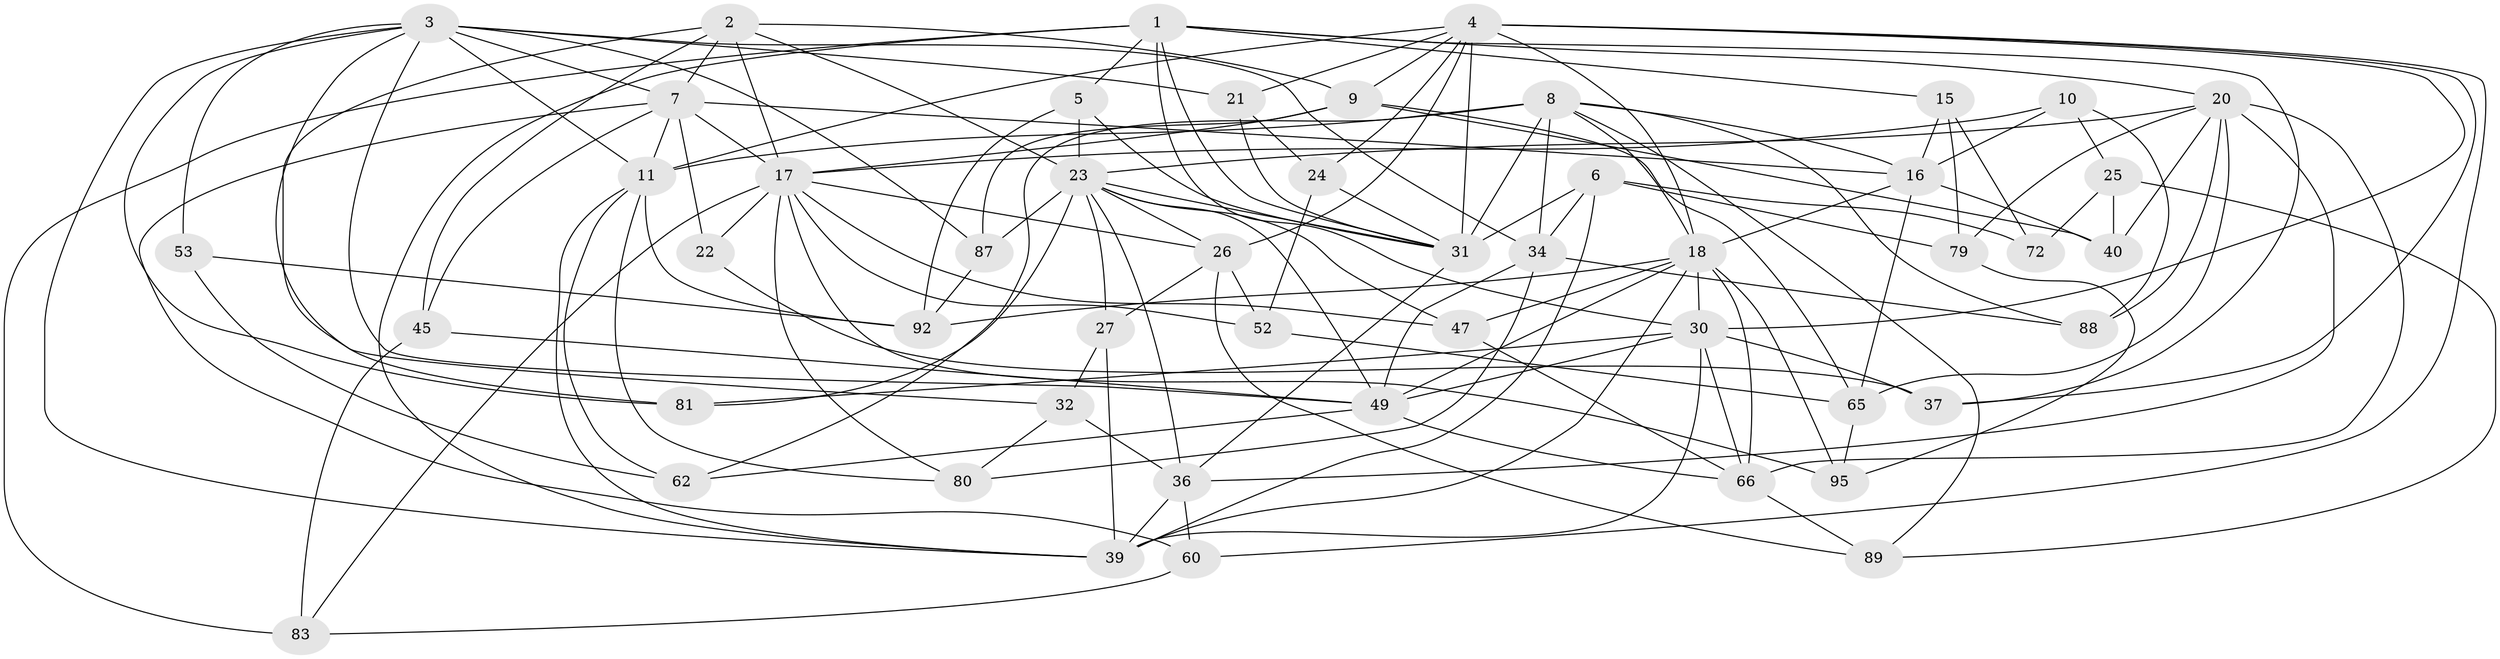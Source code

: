 // original degree distribution, {4: 1.0}
// Generated by graph-tools (version 1.1) at 2025/16/03/09/25 04:16:41]
// undirected, 50 vertices, 142 edges
graph export_dot {
graph [start="1"]
  node [color=gray90,style=filled];
  1 [super="+33"];
  2 [super="+77"];
  3 [super="+29+59+58"];
  4 [super="+13+73+75"];
  5;
  6 [super="+19"];
  7 [super="+42+85"];
  8 [super="+35+14"];
  9 [super="+71"];
  10;
  11 [super="+93+70+12"];
  15;
  16 [super="+82+76"];
  17 [super="+61+84"];
  18 [super="+69+28"];
  20 [super="+64"];
  21;
  22;
  23 [super="+43"];
  24;
  25 [super="+46"];
  26 [super="+41"];
  27;
  30 [super="+57+56"];
  31 [super="+44+38"];
  32;
  34 [super="+67"];
  36 [super="+48"];
  37;
  39 [super="+101+50"];
  40 [super="+94"];
  45;
  47;
  49 [super="+91+90"];
  52;
  53;
  60;
  62;
  65 [super="+74"];
  66 [super="+68"];
  72;
  79;
  80;
  81;
  83;
  87;
  88;
  89;
  92 [super="+97"];
  95;
  1 -- 37;
  1 -- 20;
  1 -- 39;
  1 -- 83;
  1 -- 5;
  1 -- 30;
  1 -- 15;
  1 -- 31;
  2 -- 9;
  2 -- 45;
  2 -- 81;
  2 -- 7;
  2 -- 23;
  2 -- 17;
  3 -- 49;
  3 -- 87;
  3 -- 11;
  3 -- 32;
  3 -- 53;
  3 -- 7;
  3 -- 81;
  3 -- 34;
  3 -- 21;
  3 -- 39;
  4 -- 26;
  4 -- 9;
  4 -- 18;
  4 -- 37;
  4 -- 60;
  4 -- 21;
  4 -- 24;
  4 -- 30;
  4 -- 31;
  4 -- 11;
  5 -- 31;
  5 -- 92;
  5 -- 23;
  6 -- 79;
  6 -- 72 [weight=2];
  6 -- 34;
  6 -- 31;
  6 -- 39;
  7 -- 11;
  7 -- 60;
  7 -- 17;
  7 -- 16;
  7 -- 45;
  7 -- 22;
  8 -- 16;
  8 -- 11 [weight=3];
  8 -- 89;
  8 -- 18;
  8 -- 31;
  8 -- 34;
  8 -- 88;
  8 -- 62;
  9 -- 40;
  9 -- 65;
  9 -- 87;
  9 -- 17;
  10 -- 88;
  10 -- 25;
  10 -- 17;
  10 -- 16;
  11 -- 80;
  11 -- 39;
  11 -- 62;
  11 -- 92;
  15 -- 72;
  15 -- 79;
  15 -- 16;
  16 -- 40;
  16 -- 65 [weight=2];
  16 -- 18;
  17 -- 52;
  17 -- 22 [weight=2];
  17 -- 95;
  17 -- 26;
  17 -- 80;
  17 -- 83;
  17 -- 47;
  18 -- 30;
  18 -- 47;
  18 -- 49;
  18 -- 66;
  18 -- 95;
  18 -- 92;
  18 -- 39;
  20 -- 36;
  20 -- 40;
  20 -- 66;
  20 -- 23;
  20 -- 88;
  20 -- 79;
  20 -- 65;
  21 -- 24;
  21 -- 31;
  22 -- 37;
  23 -- 47;
  23 -- 31 [weight=2];
  23 -- 36;
  23 -- 81;
  23 -- 49;
  23 -- 87;
  23 -- 26;
  23 -- 27;
  24 -- 52;
  24 -- 31;
  25 -- 89;
  25 -- 40 [weight=3];
  25 -- 72;
  26 -- 89;
  26 -- 27;
  26 -- 52;
  27 -- 32;
  27 -- 39;
  30 -- 37;
  30 -- 39;
  30 -- 81;
  30 -- 66;
  30 -- 49;
  31 -- 36;
  32 -- 80;
  32 -- 36;
  34 -- 80;
  34 -- 88;
  34 -- 49;
  36 -- 60;
  36 -- 39;
  45 -- 83;
  45 -- 49;
  47 -- 66;
  49 -- 66;
  49 -- 62;
  52 -- 65;
  53 -- 92 [weight=2];
  53 -- 62;
  60 -- 83;
  65 -- 95;
  66 -- 89;
  79 -- 95;
  87 -- 92;
}
